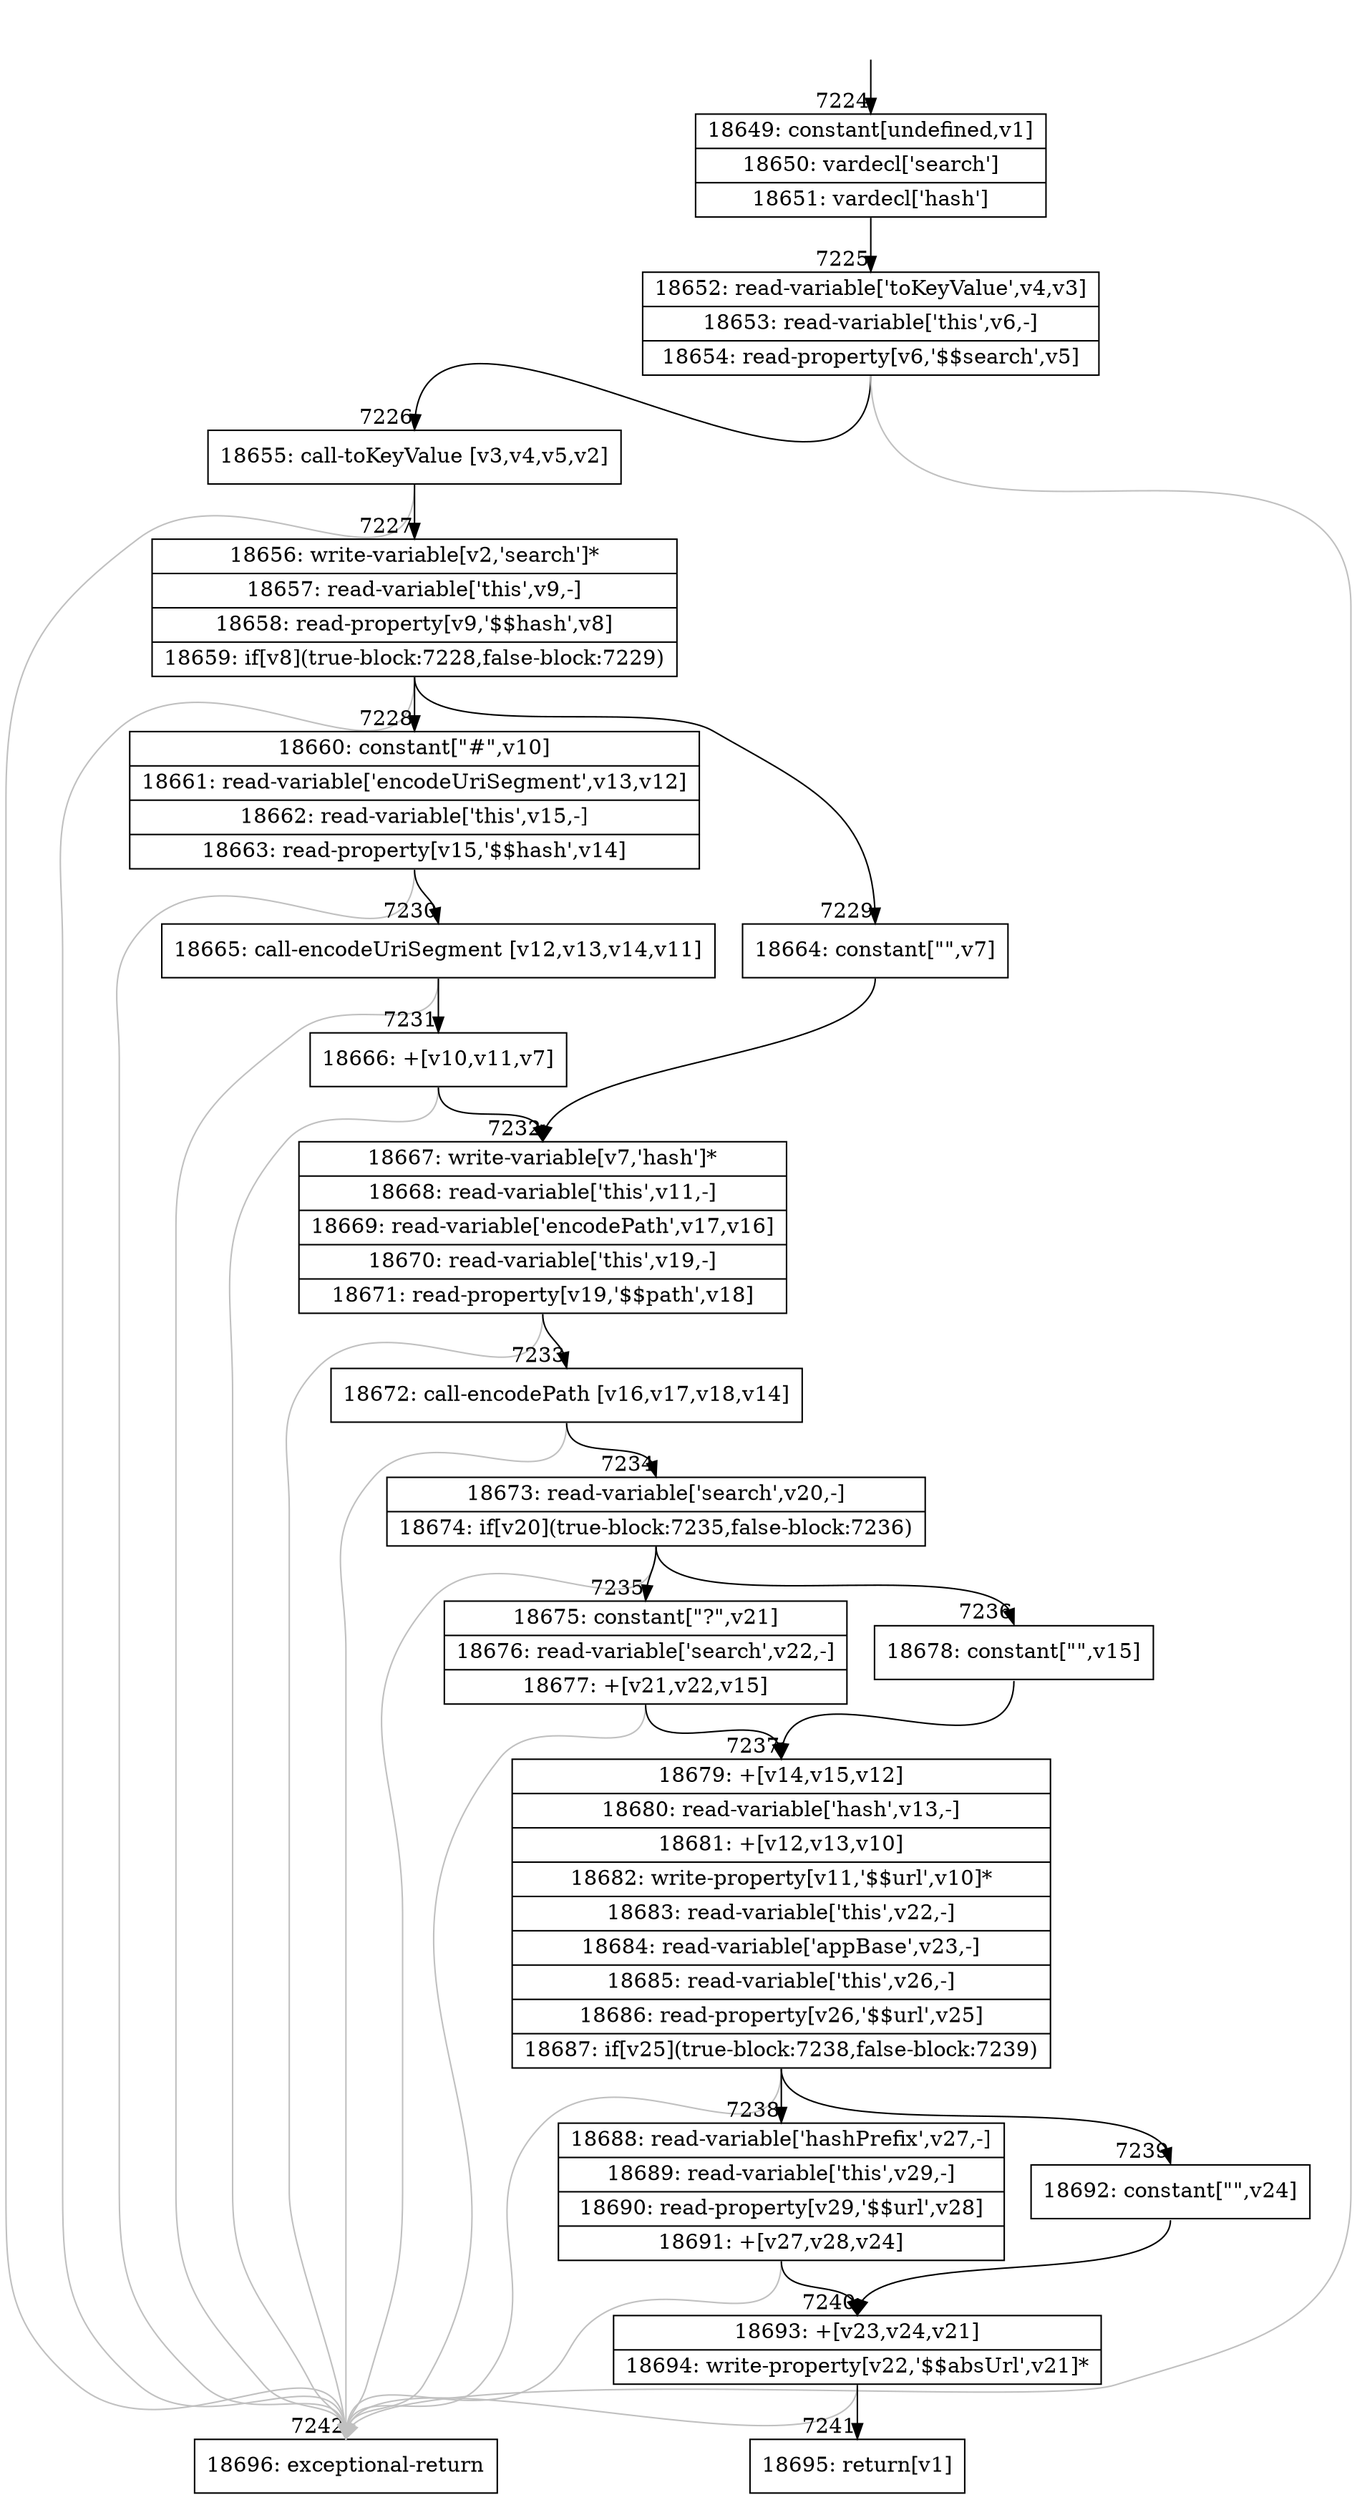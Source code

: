 digraph {
rankdir="TD"
BB_entry542[shape=none,label=""];
BB_entry542 -> BB7224 [tailport=s, headport=n, headlabel="    7224"]
BB7224 [shape=record label="{18649: constant[undefined,v1]|18650: vardecl['search']|18651: vardecl['hash']}" ] 
BB7224 -> BB7225 [tailport=s, headport=n, headlabel="      7225"]
BB7225 [shape=record label="{18652: read-variable['toKeyValue',v4,v3]|18653: read-variable['this',v6,-]|18654: read-property[v6,'$$search',v5]}" ] 
BB7225 -> BB7226 [tailport=s, headport=n, headlabel="      7226"]
BB7225 -> BB7242 [tailport=s, headport=n, color=gray, headlabel="      7242"]
BB7226 [shape=record label="{18655: call-toKeyValue [v3,v4,v5,v2]}" ] 
BB7226 -> BB7227 [tailport=s, headport=n, headlabel="      7227"]
BB7226 -> BB7242 [tailport=s, headport=n, color=gray]
BB7227 [shape=record label="{18656: write-variable[v2,'search']*|18657: read-variable['this',v9,-]|18658: read-property[v9,'$$hash',v8]|18659: if[v8](true-block:7228,false-block:7229)}" ] 
BB7227 -> BB7228 [tailport=s, headport=n, headlabel="      7228"]
BB7227 -> BB7229 [tailport=s, headport=n, headlabel="      7229"]
BB7227 -> BB7242 [tailport=s, headport=n, color=gray]
BB7228 [shape=record label="{18660: constant[\"#\",v10]|18661: read-variable['encodeUriSegment',v13,v12]|18662: read-variable['this',v15,-]|18663: read-property[v15,'$$hash',v14]}" ] 
BB7228 -> BB7230 [tailport=s, headport=n, headlabel="      7230"]
BB7228 -> BB7242 [tailport=s, headport=n, color=gray]
BB7229 [shape=record label="{18664: constant[\"\",v7]}" ] 
BB7229 -> BB7232 [tailport=s, headport=n, headlabel="      7232"]
BB7230 [shape=record label="{18665: call-encodeUriSegment [v12,v13,v14,v11]}" ] 
BB7230 -> BB7231 [tailport=s, headport=n, headlabel="      7231"]
BB7230 -> BB7242 [tailport=s, headport=n, color=gray]
BB7231 [shape=record label="{18666: +[v10,v11,v7]}" ] 
BB7231 -> BB7232 [tailport=s, headport=n]
BB7231 -> BB7242 [tailport=s, headport=n, color=gray]
BB7232 [shape=record label="{18667: write-variable[v7,'hash']*|18668: read-variable['this',v11,-]|18669: read-variable['encodePath',v17,v16]|18670: read-variable['this',v19,-]|18671: read-property[v19,'$$path',v18]}" ] 
BB7232 -> BB7233 [tailport=s, headport=n, headlabel="      7233"]
BB7232 -> BB7242 [tailport=s, headport=n, color=gray]
BB7233 [shape=record label="{18672: call-encodePath [v16,v17,v18,v14]}" ] 
BB7233 -> BB7234 [tailport=s, headport=n, headlabel="      7234"]
BB7233 -> BB7242 [tailport=s, headport=n, color=gray]
BB7234 [shape=record label="{18673: read-variable['search',v20,-]|18674: if[v20](true-block:7235,false-block:7236)}" ] 
BB7234 -> BB7235 [tailport=s, headport=n, headlabel="      7235"]
BB7234 -> BB7236 [tailport=s, headport=n, headlabel="      7236"]
BB7234 -> BB7242 [tailport=s, headport=n, color=gray]
BB7235 [shape=record label="{18675: constant[\"?\",v21]|18676: read-variable['search',v22,-]|18677: +[v21,v22,v15]}" ] 
BB7235 -> BB7237 [tailport=s, headport=n, headlabel="      7237"]
BB7235 -> BB7242 [tailport=s, headport=n, color=gray]
BB7236 [shape=record label="{18678: constant[\"\",v15]}" ] 
BB7236 -> BB7237 [tailport=s, headport=n]
BB7237 [shape=record label="{18679: +[v14,v15,v12]|18680: read-variable['hash',v13,-]|18681: +[v12,v13,v10]|18682: write-property[v11,'$$url',v10]*|18683: read-variable['this',v22,-]|18684: read-variable['appBase',v23,-]|18685: read-variable['this',v26,-]|18686: read-property[v26,'$$url',v25]|18687: if[v25](true-block:7238,false-block:7239)}" ] 
BB7237 -> BB7238 [tailport=s, headport=n, headlabel="      7238"]
BB7237 -> BB7239 [tailport=s, headport=n, headlabel="      7239"]
BB7237 -> BB7242 [tailport=s, headport=n, color=gray]
BB7238 [shape=record label="{18688: read-variable['hashPrefix',v27,-]|18689: read-variable['this',v29,-]|18690: read-property[v29,'$$url',v28]|18691: +[v27,v28,v24]}" ] 
BB7238 -> BB7240 [tailport=s, headport=n, headlabel="      7240"]
BB7238 -> BB7242 [tailport=s, headport=n, color=gray]
BB7239 [shape=record label="{18692: constant[\"\",v24]}" ] 
BB7239 -> BB7240 [tailport=s, headport=n]
BB7240 [shape=record label="{18693: +[v23,v24,v21]|18694: write-property[v22,'$$absUrl',v21]*}" ] 
BB7240 -> BB7241 [tailport=s, headport=n, headlabel="      7241"]
BB7240 -> BB7242 [tailport=s, headport=n, color=gray]
BB7241 [shape=record label="{18695: return[v1]}" ] 
BB7242 [shape=record label="{18696: exceptional-return}" ] 
//#$~ 11460
}
